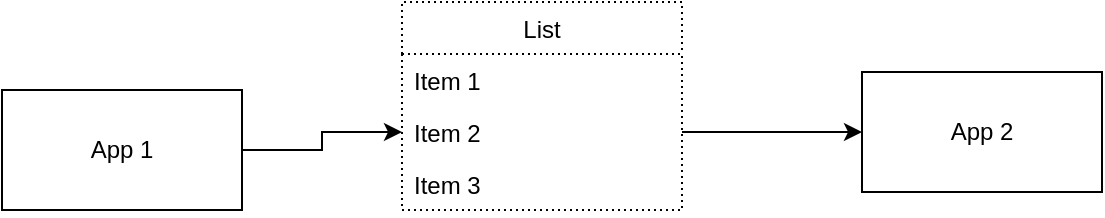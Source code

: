 <mxfile version="14.1.2" type="github">
  <diagram id="c0MXWbJFAQSlTRfawCmW" name="Page-1">
    <mxGraphModel dx="1038" dy="548" grid="1" gridSize="10" guides="1" tooltips="1" connect="1" arrows="1" fold="1" page="1" pageScale="1" pageWidth="827" pageHeight="1169" math="0" shadow="0">
      <root>
        <mxCell id="0" />
        <mxCell id="1" parent="0" />
        <mxCell id="eYOfIdHn1QBxmItVKCGx-22" style="edgeStyle=orthogonalEdgeStyle;rounded=0;orthogonalLoop=1;jettySize=auto;html=1;exitX=1;exitY=0.5;exitDx=0;exitDy=0;entryX=0;entryY=0.5;entryDx=0;entryDy=0;" edge="1" parent="1" source="eYOfIdHn1QBxmItVKCGx-1" target="eYOfIdHn1QBxmItVKCGx-25">
          <mxGeometry relative="1" as="geometry">
            <mxPoint x="350" y="150" as="targetPoint" />
          </mxGeometry>
        </mxCell>
        <mxCell id="eYOfIdHn1QBxmItVKCGx-1" value="App 1" style="rounded=0;whiteSpace=wrap;html=1;" vertex="1" parent="1">
          <mxGeometry x="130" y="120" width="120" height="60" as="geometry" />
        </mxCell>
        <mxCell id="eYOfIdHn1QBxmItVKCGx-2" value="App 2" style="rounded=0;whiteSpace=wrap;html=1;" vertex="1" parent="1">
          <mxGeometry x="560" y="111" width="120" height="60" as="geometry" />
        </mxCell>
        <mxCell id="eYOfIdHn1QBxmItVKCGx-20" style="edgeStyle=orthogonalEdgeStyle;rounded=0;orthogonalLoop=1;jettySize=auto;html=1;exitX=1;exitY=0.5;exitDx=0;exitDy=0;entryX=0;entryY=0.5;entryDx=0;entryDy=0;" edge="1" parent="1" source="eYOfIdHn1QBxmItVKCGx-25" target="eYOfIdHn1QBxmItVKCGx-2">
          <mxGeometry relative="1" as="geometry">
            <mxPoint x="450" y="150" as="sourcePoint" />
            <mxPoint x="380" y="160" as="targetPoint" />
          </mxGeometry>
        </mxCell>
        <mxCell id="eYOfIdHn1QBxmItVKCGx-23" value="List" style="swimlane;fontStyle=0;childLayout=stackLayout;horizontal=1;startSize=26;fillColor=none;horizontalStack=0;resizeParent=1;resizeParentMax=0;resizeLast=0;collapsible=1;marginBottom=0;dashed=1;dashPattern=1 2;" vertex="1" parent="1">
          <mxGeometry x="330" y="76" width="140" height="104" as="geometry">
            <mxRectangle x="170" y="275" width="50" height="26" as="alternateBounds" />
          </mxGeometry>
        </mxCell>
        <mxCell id="eYOfIdHn1QBxmItVKCGx-24" value="Item 1" style="text;strokeColor=none;fillColor=none;align=left;verticalAlign=top;spacingLeft=4;spacingRight=4;overflow=hidden;rotatable=0;points=[[0,0.5],[1,0.5]];portConstraint=eastwest;" vertex="1" parent="eYOfIdHn1QBxmItVKCGx-23">
          <mxGeometry y="26" width="140" height="26" as="geometry" />
        </mxCell>
        <mxCell id="eYOfIdHn1QBxmItVKCGx-25" value="Item 2" style="text;strokeColor=none;fillColor=none;align=left;verticalAlign=top;spacingLeft=4;spacingRight=4;overflow=hidden;rotatable=0;points=[[0,0.5],[1,0.5]];portConstraint=eastwest;" vertex="1" parent="eYOfIdHn1QBxmItVKCGx-23">
          <mxGeometry y="52" width="140" height="26" as="geometry" />
        </mxCell>
        <mxCell id="eYOfIdHn1QBxmItVKCGx-26" value="Item 3" style="text;strokeColor=none;fillColor=none;align=left;verticalAlign=top;spacingLeft=4;spacingRight=4;overflow=hidden;rotatable=0;points=[[0,0.5],[1,0.5]];portConstraint=eastwest;" vertex="1" parent="eYOfIdHn1QBxmItVKCGx-23">
          <mxGeometry y="78" width="140" height="26" as="geometry" />
        </mxCell>
      </root>
    </mxGraphModel>
  </diagram>
</mxfile>
